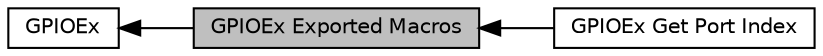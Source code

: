 digraph "GPIOEx Exported Macros"
{
  edge [fontname="Helvetica",fontsize="10",labelfontname="Helvetica",labelfontsize="10"];
  node [fontname="Helvetica",fontsize="10",shape=box];
  rankdir=LR;
  Node2 [label="GPIOEx",height=0.2,width=0.4,color="black", fillcolor="white", style="filled",URL="$group___g_p_i_o_ex.html",tooltip="GPIO Extended HAL module driver."];
  Node1 [label="GPIOEx Exported Macros",height=0.2,width=0.4,color="black", fillcolor="grey75", style="filled", fontcolor="black",tooltip=" "];
  Node3 [label="GPIOEx Get Port Index",height=0.2,width=0.4,color="black", fillcolor="white", style="filled",URL="$group___g_p_i_o_ex___get___port___index.html",tooltip=" "];
  Node2->Node1 [shape=plaintext, dir="back", style="solid"];
  Node1->Node3 [shape=plaintext, dir="back", style="solid"];
}
